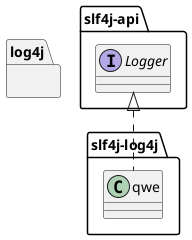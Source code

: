 @startuml
'https://plantuml.com/class-diagram

package "slf4j-api" {
    interface Logger
}

package "slf4j-log4j" {
    Logger <|.. qwe

}
package "log4j" {

}

@enduml